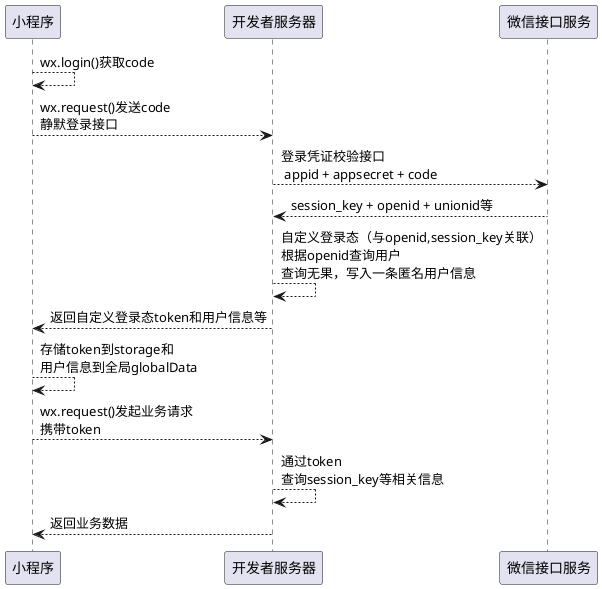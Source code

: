 @startuml
小程序-->小程序: wx.login()获取code
小程序-->开发者服务器: wx.request()发送code\n静默登录接口
开发者服务器-->微信接口服务:登录凭证校验接口 \n appid + appsecret + code
微信接口服务-->开发者服务器: session_key + openid + unionid等
开发者服务器-->开发者服务器: 自定义登录态（与openid,session_key关联）\n根据openid查询用户\n查询无果，写入一条匿名用户信息
开发者服务器-->小程序: 返回自定义登录态token和用户信息等
小程序-->小程序: 存储token到storage和\n用户信息到全局globalData
小程序-->开发者服务器: wx.request()发起业务请求\n携带token
开发者服务器-->开发者服务器: 通过token\n查询session_key等相关信息
开发者服务器-->小程序: 返回业务数据
@enduml
